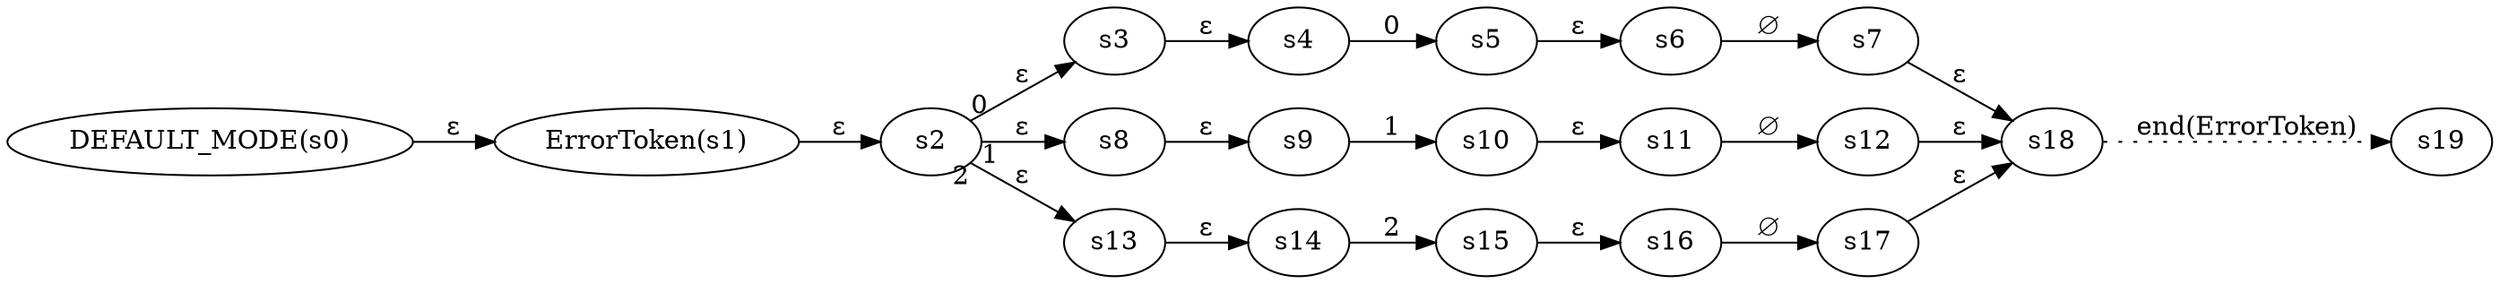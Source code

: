 digraph ATN {
  rankdir=LR;

  "DEFAULT_MODE(s0)" -> "ErrorToken(s1)" [label=ε]
  "ErrorToken(s1)" -> s2 [label=ε]
  s2 -> s3 [label=ε taillabel=0]
  s3 -> s4 [label=ε]
  s4 -> s5 [label=0]
  s5 -> s6 [label=ε]
  s6 -> s7 [label=∅]
  s7 -> s18 [label=ε]
  s18 -> s19 [label="end(ErrorToken)" style=dotted]
  s2 -> s8 [label=ε taillabel=1]
  s8 -> s9 [label=ε]
  s9 -> s10 [label=1]
  s10 -> s11 [label=ε]
  s11 -> s12 [label=∅]
  s12 -> s18 [label=ε]
  s2 -> s13 [label=ε taillabel=2]
  s13 -> s14 [label=ε]
  s14 -> s15 [label=2]
  s15 -> s16 [label=ε]
  s16 -> s17 [label=∅]
  s17 -> s18 [label=ε]
}